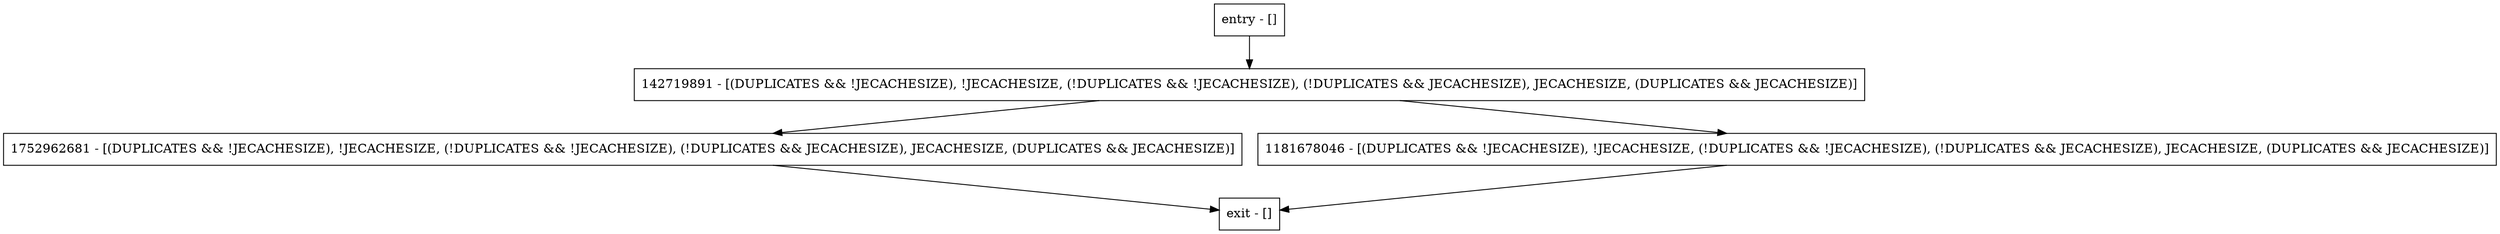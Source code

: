 digraph checkOpen {
node [shape=record];
1752962681 [label="1752962681 - [(DUPLICATES && !JECACHESIZE), !JECACHESIZE, (!DUPLICATES && !JECACHESIZE), (!DUPLICATES && JECACHESIZE), JECACHESIZE, (DUPLICATES && JECACHESIZE)]"];
entry [label="entry - []"];
exit [label="exit - []"];
142719891 [label="142719891 - [(DUPLICATES && !JECACHESIZE), !JECACHESIZE, (!DUPLICATES && !JECACHESIZE), (!DUPLICATES && JECACHESIZE), JECACHESIZE, (DUPLICATES && JECACHESIZE)]"];
1181678046 [label="1181678046 - [(DUPLICATES && !JECACHESIZE), !JECACHESIZE, (!DUPLICATES && !JECACHESIZE), (!DUPLICATES && JECACHESIZE), JECACHESIZE, (DUPLICATES && JECACHESIZE)]"];
entry;
exit;
1752962681 -> exit;
entry -> 142719891;
142719891 -> 1752962681;
142719891 -> 1181678046;
1181678046 -> exit;
}

